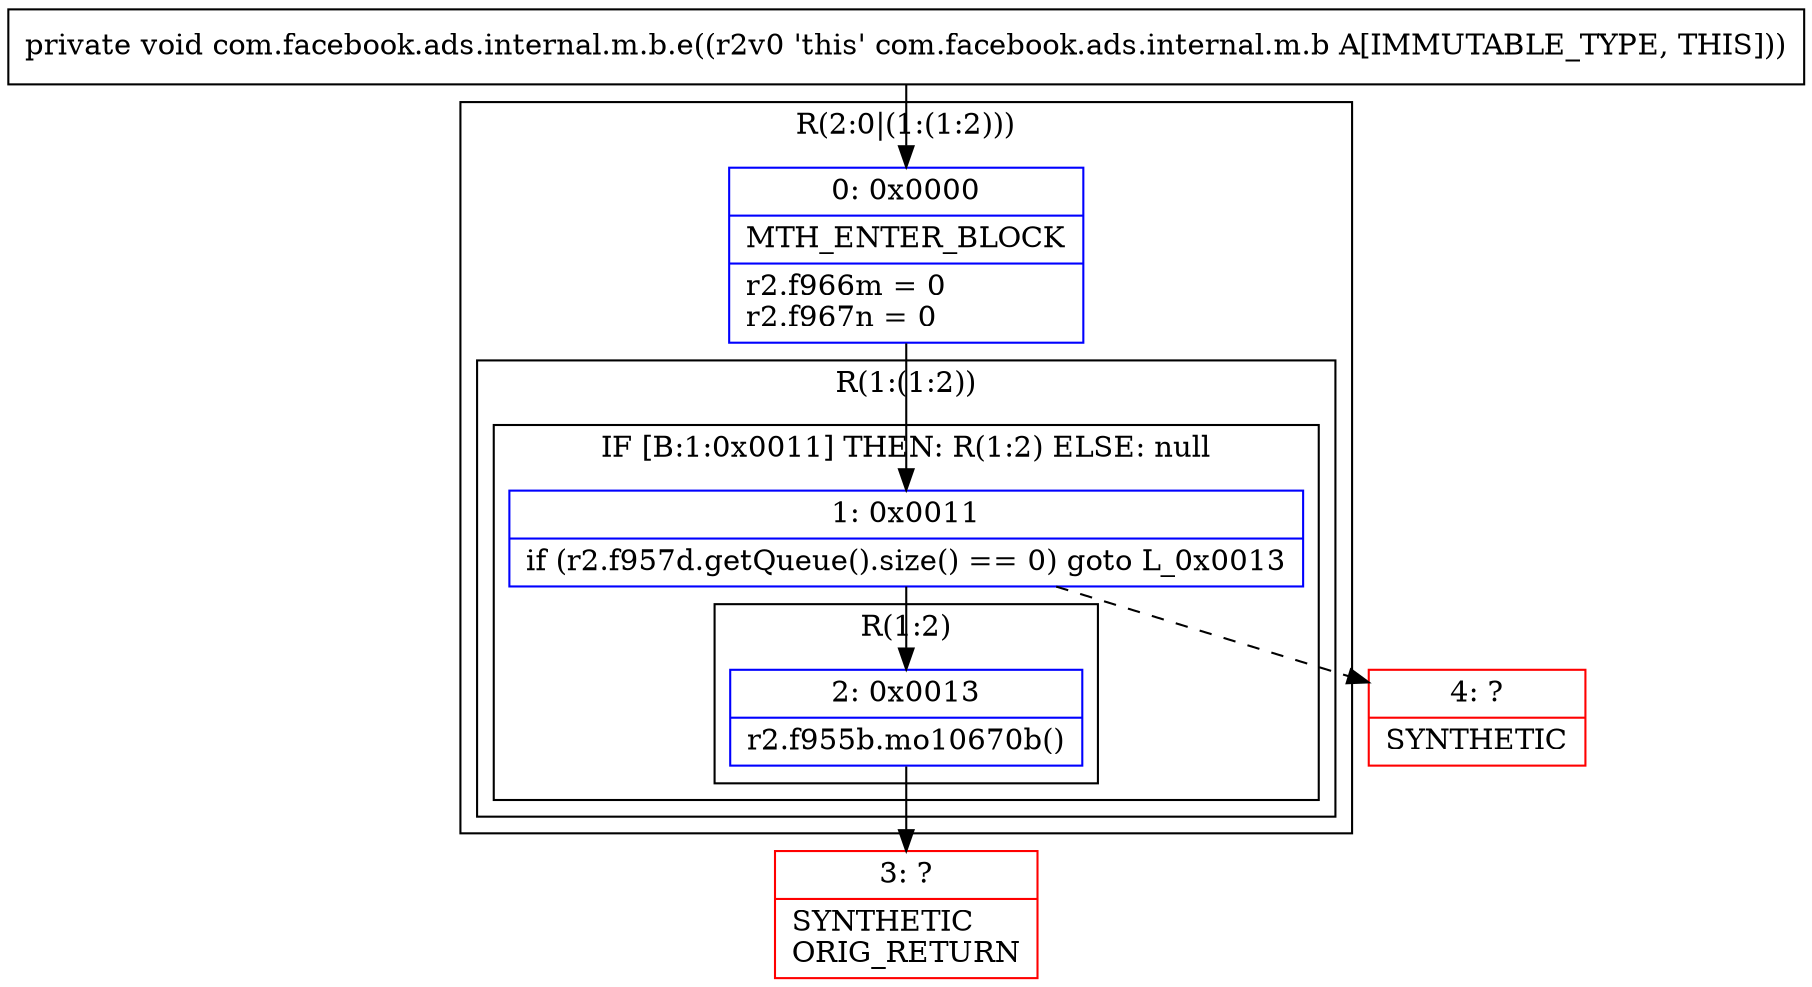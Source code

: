 digraph "CFG forcom.facebook.ads.internal.m.b.e()V" {
subgraph cluster_Region_342658636 {
label = "R(2:0|(1:(1:2)))";
node [shape=record,color=blue];
Node_0 [shape=record,label="{0\:\ 0x0000|MTH_ENTER_BLOCK\l|r2.f966m = 0\lr2.f967n = 0\l}"];
subgraph cluster_Region_542727712 {
label = "R(1:(1:2))";
node [shape=record,color=blue];
subgraph cluster_IfRegion_911884172 {
label = "IF [B:1:0x0011] THEN: R(1:2) ELSE: null";
node [shape=record,color=blue];
Node_1 [shape=record,label="{1\:\ 0x0011|if (r2.f957d.getQueue().size() == 0) goto L_0x0013\l}"];
subgraph cluster_Region_1755408612 {
label = "R(1:2)";
node [shape=record,color=blue];
Node_2 [shape=record,label="{2\:\ 0x0013|r2.f955b.mo10670b()\l}"];
}
}
}
}
Node_3 [shape=record,color=red,label="{3\:\ ?|SYNTHETIC\lORIG_RETURN\l}"];
Node_4 [shape=record,color=red,label="{4\:\ ?|SYNTHETIC\l}"];
MethodNode[shape=record,label="{private void com.facebook.ads.internal.m.b.e((r2v0 'this' com.facebook.ads.internal.m.b A[IMMUTABLE_TYPE, THIS])) }"];
MethodNode -> Node_0;
Node_0 -> Node_1;
Node_1 -> Node_2;
Node_1 -> Node_4[style=dashed];
Node_2 -> Node_3;
}

